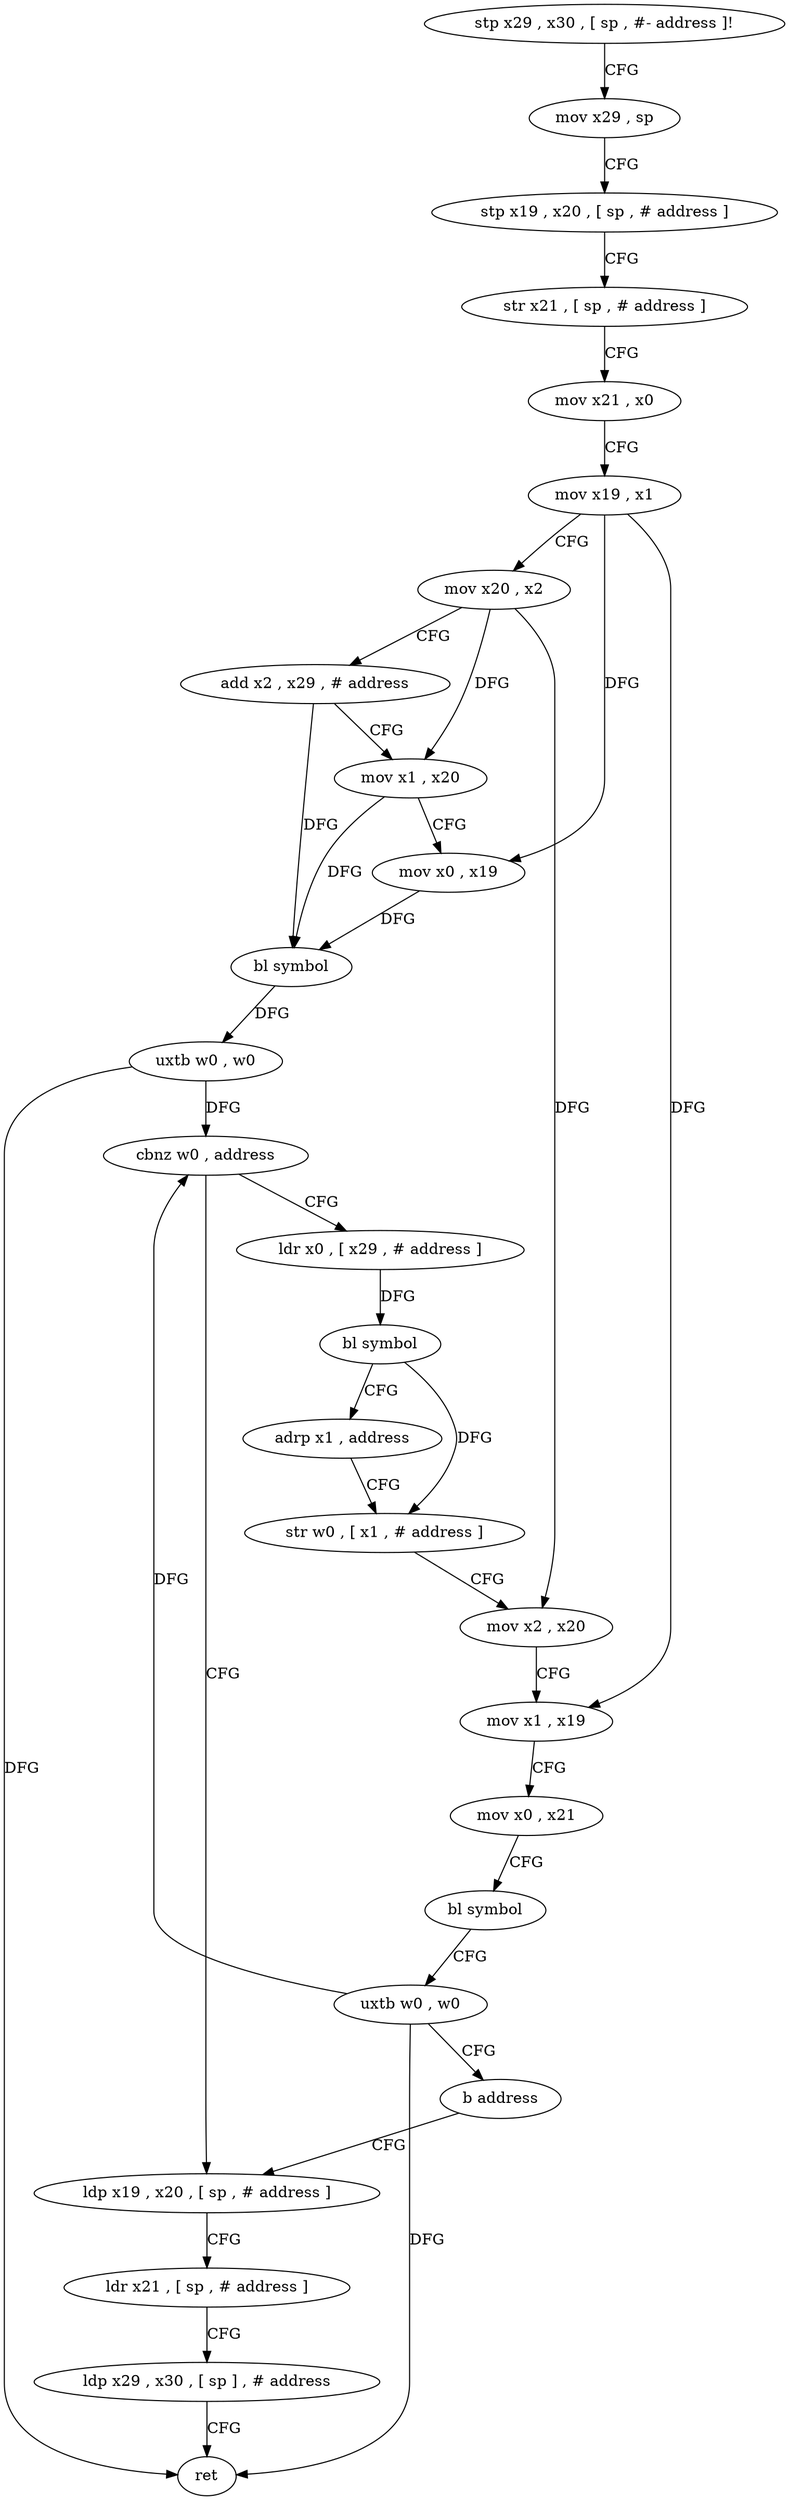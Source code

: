digraph "func" {
"4250904" [label = "stp x29 , x30 , [ sp , #- address ]!" ]
"4250908" [label = "mov x29 , sp" ]
"4250912" [label = "stp x19 , x20 , [ sp , # address ]" ]
"4250916" [label = "str x21 , [ sp , # address ]" ]
"4250920" [label = "mov x21 , x0" ]
"4250924" [label = "mov x19 , x1" ]
"4250928" [label = "mov x20 , x2" ]
"4250932" [label = "add x2 , x29 , # address" ]
"4250936" [label = "mov x1 , x20" ]
"4250940" [label = "mov x0 , x19" ]
"4250944" [label = "bl symbol" ]
"4250948" [label = "uxtb w0 , w0" ]
"4250952" [label = "cbnz w0 , address" ]
"4250972" [label = "ldr x0 , [ x29 , # address ]" ]
"4250956" [label = "ldp x19 , x20 , [ sp , # address ]" ]
"4250976" [label = "bl symbol" ]
"4250980" [label = "adrp x1 , address" ]
"4250984" [label = "str w0 , [ x1 , # address ]" ]
"4250988" [label = "mov x2 , x20" ]
"4250992" [label = "mov x1 , x19" ]
"4250996" [label = "mov x0 , x21" ]
"4251000" [label = "bl symbol" ]
"4251004" [label = "uxtb w0 , w0" ]
"4251008" [label = "b address" ]
"4250960" [label = "ldr x21 , [ sp , # address ]" ]
"4250964" [label = "ldp x29 , x30 , [ sp ] , # address" ]
"4250968" [label = "ret" ]
"4250904" -> "4250908" [ label = "CFG" ]
"4250908" -> "4250912" [ label = "CFG" ]
"4250912" -> "4250916" [ label = "CFG" ]
"4250916" -> "4250920" [ label = "CFG" ]
"4250920" -> "4250924" [ label = "CFG" ]
"4250924" -> "4250928" [ label = "CFG" ]
"4250924" -> "4250940" [ label = "DFG" ]
"4250924" -> "4250992" [ label = "DFG" ]
"4250928" -> "4250932" [ label = "CFG" ]
"4250928" -> "4250936" [ label = "DFG" ]
"4250928" -> "4250988" [ label = "DFG" ]
"4250932" -> "4250936" [ label = "CFG" ]
"4250932" -> "4250944" [ label = "DFG" ]
"4250936" -> "4250940" [ label = "CFG" ]
"4250936" -> "4250944" [ label = "DFG" ]
"4250940" -> "4250944" [ label = "DFG" ]
"4250944" -> "4250948" [ label = "DFG" ]
"4250948" -> "4250952" [ label = "DFG" ]
"4250948" -> "4250968" [ label = "DFG" ]
"4250952" -> "4250972" [ label = "CFG" ]
"4250952" -> "4250956" [ label = "CFG" ]
"4250972" -> "4250976" [ label = "DFG" ]
"4250956" -> "4250960" [ label = "CFG" ]
"4250976" -> "4250980" [ label = "CFG" ]
"4250976" -> "4250984" [ label = "DFG" ]
"4250980" -> "4250984" [ label = "CFG" ]
"4250984" -> "4250988" [ label = "CFG" ]
"4250988" -> "4250992" [ label = "CFG" ]
"4250992" -> "4250996" [ label = "CFG" ]
"4250996" -> "4251000" [ label = "CFG" ]
"4251000" -> "4251004" [ label = "CFG" ]
"4251004" -> "4251008" [ label = "CFG" ]
"4251004" -> "4250952" [ label = "DFG" ]
"4251004" -> "4250968" [ label = "DFG" ]
"4251008" -> "4250956" [ label = "CFG" ]
"4250960" -> "4250964" [ label = "CFG" ]
"4250964" -> "4250968" [ label = "CFG" ]
}
